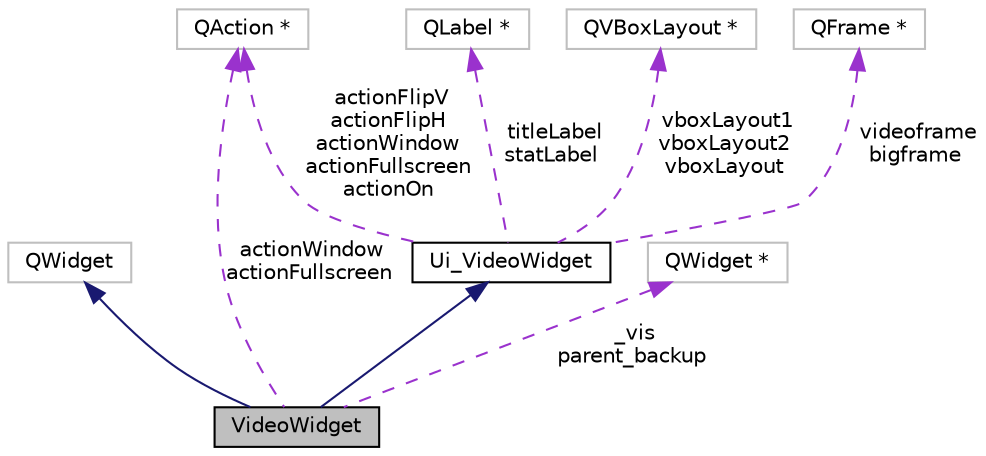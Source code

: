 digraph "VideoWidget"
{
 // INTERACTIVE_SVG=YES
  edge [fontname="Helvetica",fontsize="10",labelfontname="Helvetica",labelfontsize="10"];
  node [fontname="Helvetica",fontsize="10",shape=record];
  Node1 [label="VideoWidget",height=0.2,width=0.4,color="black", fillcolor="grey75", style="filled", fontcolor="black"];
  Node2 -> Node1 [dir="back",color="midnightblue",fontsize="10",style="solid",fontname="Helvetica"];
  Node2 [label="QWidget",height=0.2,width=0.4,color="grey75", fillcolor="white", style="filled"];
  Node3 -> Node1 [dir="back",color="midnightblue",fontsize="10",style="solid",fontname="Helvetica"];
  Node3 [label="Ui_VideoWidget",height=0.2,width=0.4,color="black", fillcolor="white", style="filled",URL="$db/dbf/class_ui___video_widget.html"];
  Node4 -> Node3 [dir="back",color="darkorchid3",fontsize="10",style="dashed",label=" actionFlipV\nactionFlipH\nactionWindow\nactionFullscreen\nactionOn" ,fontname="Helvetica"];
  Node4 [label="QAction *",height=0.2,width=0.4,color="grey75", fillcolor="white", style="filled"];
  Node5 -> Node3 [dir="back",color="darkorchid3",fontsize="10",style="dashed",label=" titleLabel\nstatLabel" ,fontname="Helvetica"];
  Node5 [label="QLabel *",height=0.2,width=0.4,color="grey75", fillcolor="white", style="filled"];
  Node6 -> Node3 [dir="back",color="darkorchid3",fontsize="10",style="dashed",label=" vboxLayout1\nvboxLayout2\nvboxLayout" ,fontname="Helvetica"];
  Node6 [label="QVBoxLayout *",height=0.2,width=0.4,color="grey75", fillcolor="white", style="filled"];
  Node7 -> Node3 [dir="back",color="darkorchid3",fontsize="10",style="dashed",label=" videoframe\nbigframe" ,fontname="Helvetica"];
  Node7 [label="QFrame *",height=0.2,width=0.4,color="grey75", fillcolor="white", style="filled"];
  Node8 -> Node1 [dir="back",color="darkorchid3",fontsize="10",style="dashed",label=" _vis\nparent_backup" ,fontname="Helvetica"];
  Node8 [label="QWidget *",height=0.2,width=0.4,color="grey75", fillcolor="white", style="filled"];
  Node4 -> Node1 [dir="back",color="darkorchid3",fontsize="10",style="dashed",label=" actionWindow\nactionFullscreen" ,fontname="Helvetica"];
}
